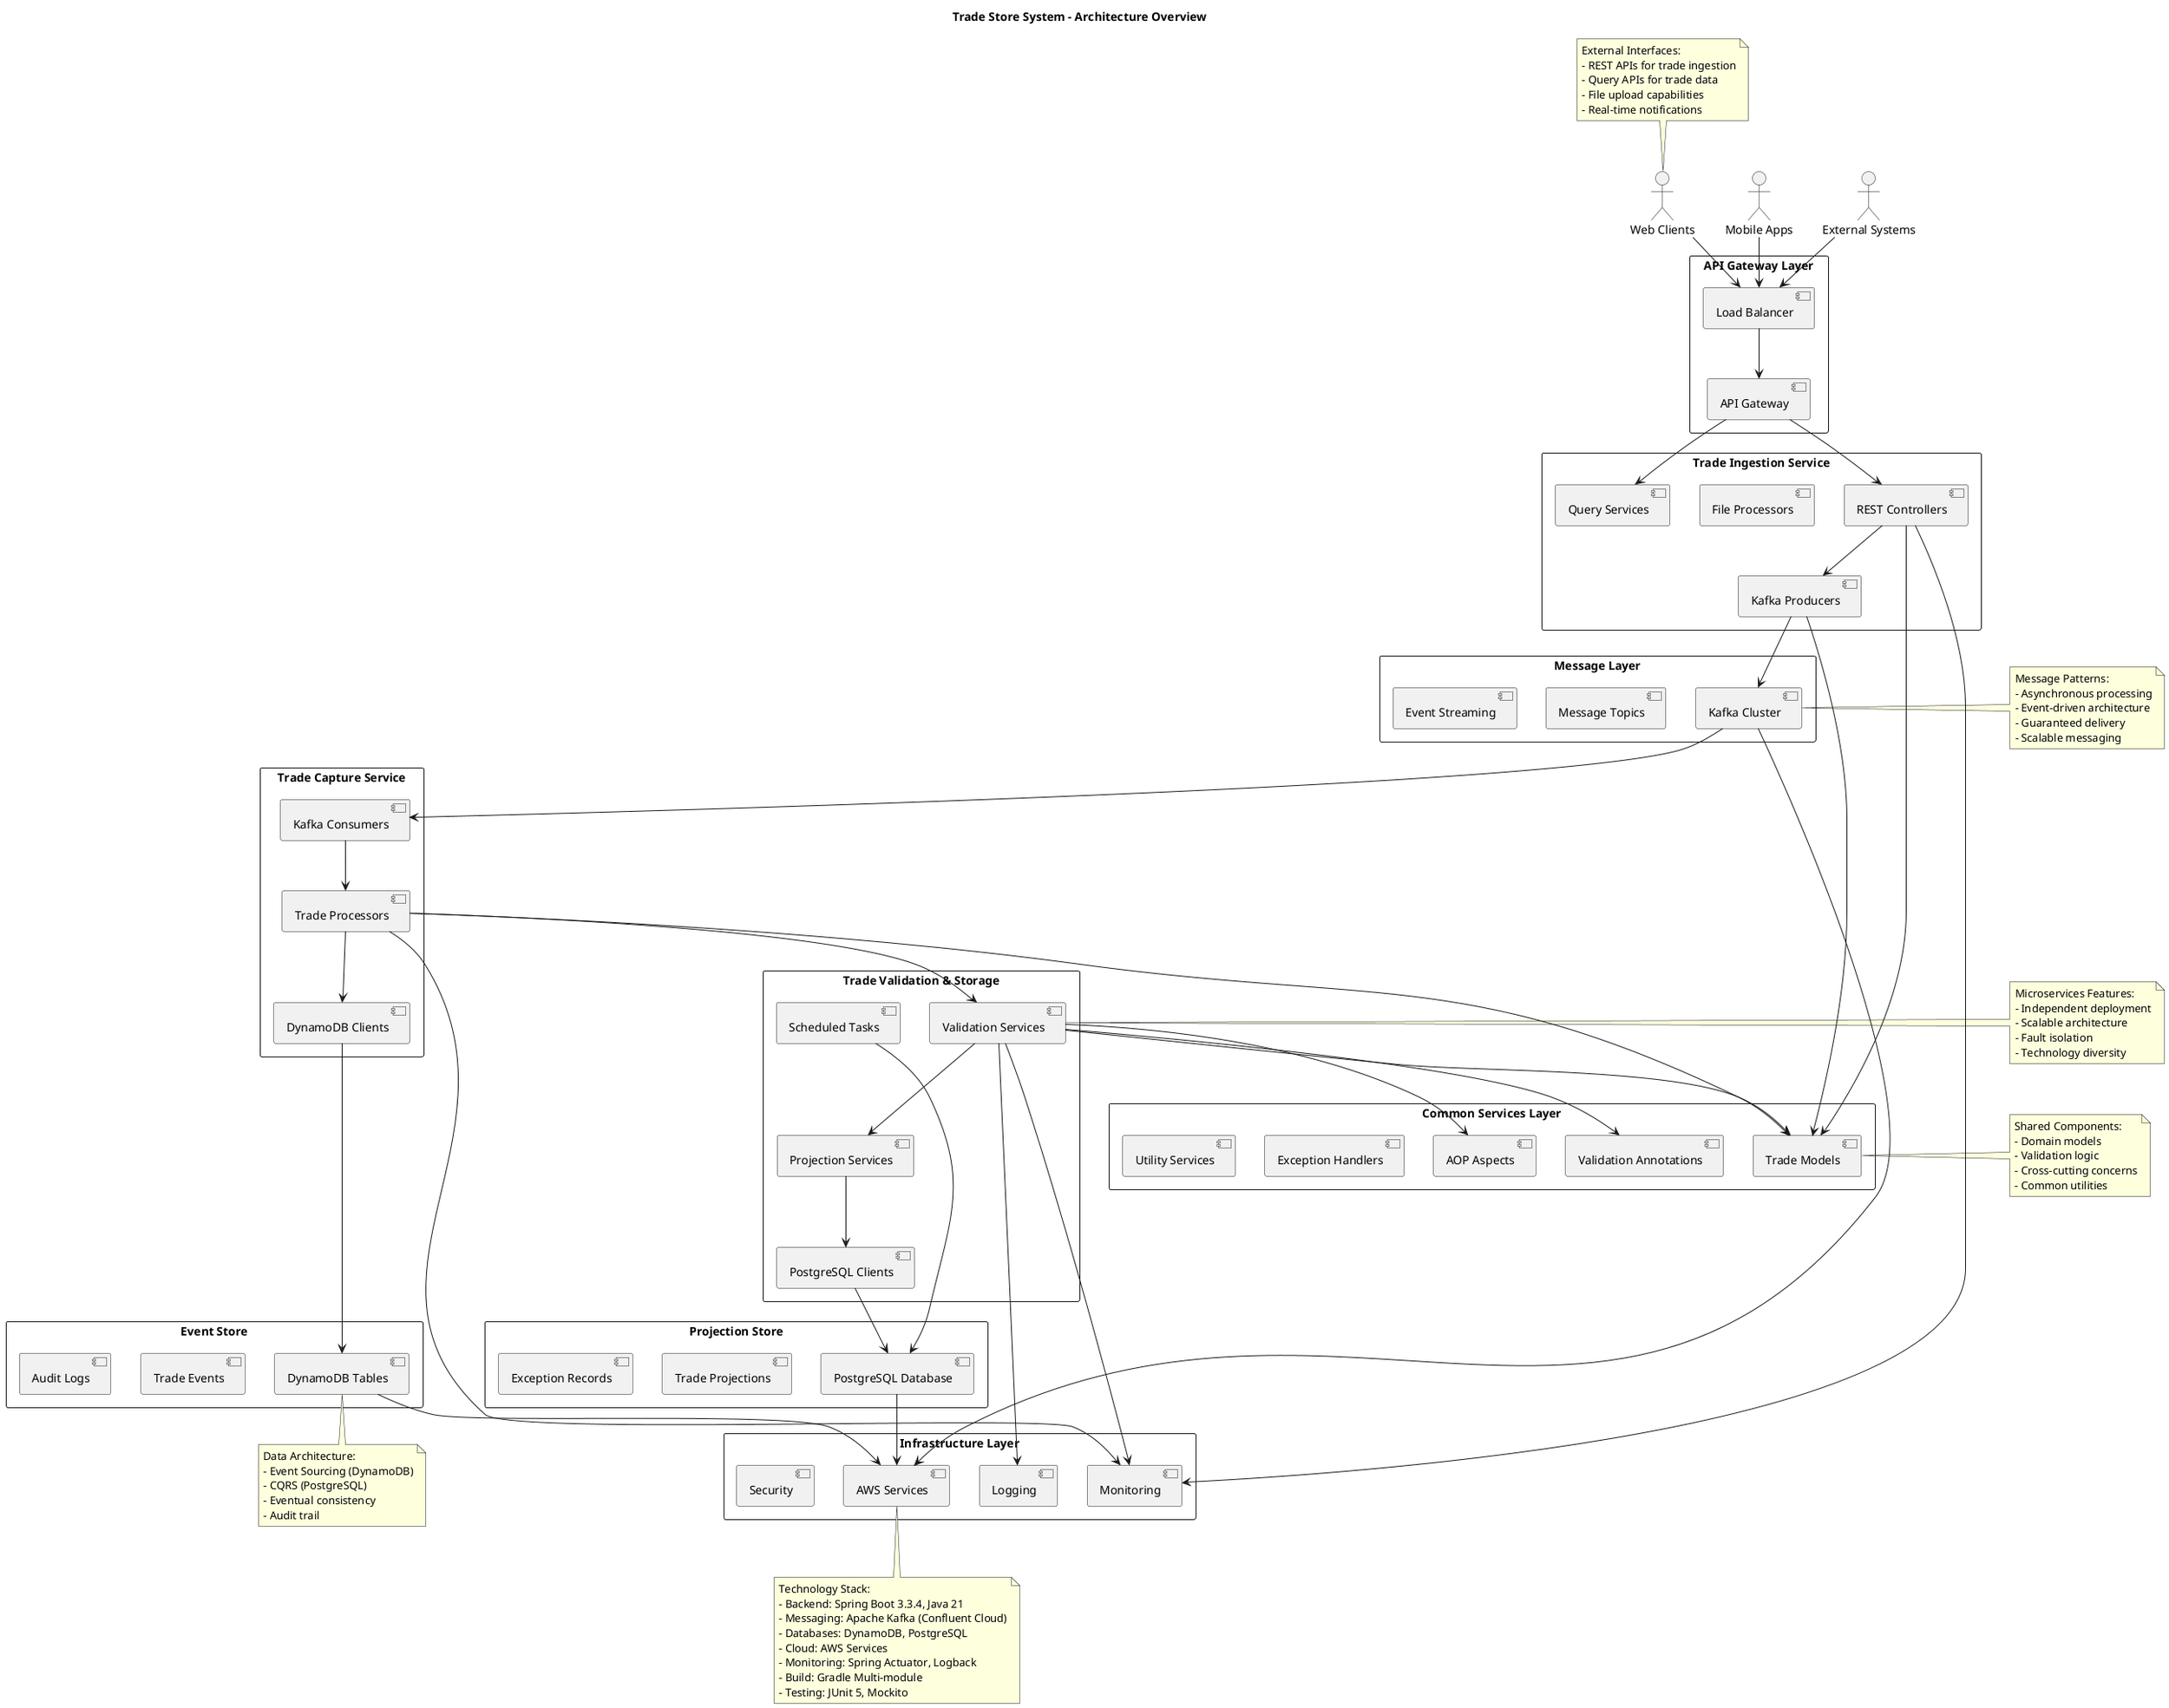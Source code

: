 @startuml
title Trade Store System - Architecture Overview

actor "Web Clients" as WC
actor "Mobile Apps" as MA
actor "External Systems" as ES

rectangle "API Gateway Layer" {
    component "Load Balancer" as LB
    component "API Gateway" as AG
}

rectangle "Trade Ingestion Service" {
    component "REST Controllers" as RC
    component "Kafka Producers" as KP
    component "File Processors" as FP
    component "Query Services" as QS
}

rectangle "Trade Capture Service" {
    component "Kafka Consumers" as KC
    component "DynamoDB Clients" as DC
    component "Trade Processors" as TP
}

rectangle "Trade Validation & Storage" {
    component "Validation Services" as VS
    component "Projection Services" as PS
    component "Scheduled Tasks" as ST
    component "PostgreSQL Clients" as PC
}

rectangle "Common Services Layer" {
    component "Trade Models" as TM
    component "Validation Annotations" as VA
    component "AOP Aspects" as AA
    component "Exception Handlers" as EH
    component "Utility Services" as US
}

rectangle "Message Layer" {
    component "Kafka Cluster" as KCL
    component "Message Topics" as MT
    component "Event Streaming" as ES2
}

rectangle "Event Store" {
    component "DynamoDB Tables" as DT
    component "Trade Events" as TE
    component "Audit Logs" as AL
}

rectangle "Projection Store" {
    component "PostgreSQL Database" as PD
    component "Trade Projections" as TP2
    component "Exception Records" as ER
}

rectangle "Infrastructure Layer" {
    component "AWS Services" as AWS
    component "Monitoring" as MON
    component "Logging" as LOG
    component "Security" as SEC
}

' Connections
WC --> LB
MA --> LB
ES --> LB

LB --> AG
AG --> RC
AG --> QS

RC --> KP
KP --> KCL
KCL --> KC
KC --> TP
TP --> DC
TP --> VS
VS --> PS
PS --> PC

RC --> TM
KP --> TM
TP --> TM
VS --> TM
VS --> VA
VS --> AA

DC --> DT
PC --> PD
ST --> PD

DT --> AWS
PD --> AWS
KCL --> AWS

RC --> MON
TP --> MON
VS --> MON
VS --> LOG

note top of WC
External Interfaces:
- REST APIs for trade ingestion
- Query APIs for trade data
- File upload capabilities
- Real-time notifications
end note

note right of VS
Microservices Features:
- Independent deployment
- Scalable architecture
- Fault isolation
- Technology diversity
end note

note right of TM
Shared Components:
- Domain models
- Validation logic
- Cross-cutting concerns
- Common utilities
end note

note bottom of DT
Data Architecture:
- Event Sourcing (DynamoDB)
- CQRS (PostgreSQL)
- Eventual consistency
- Audit trail
end note

note left of KCL
Message Patterns:
- Asynchronous processing
- Event-driven architecture
- Guaranteed delivery
- Scalable messaging
end note

note bottom of AWS
Technology Stack:
- Backend: Spring Boot 3.3.4, Java 21
- Messaging: Apache Kafka (Confluent Cloud)
- Databases: DynamoDB, PostgreSQL
- Cloud: AWS Services
- Monitoring: Spring Actuator, Logback
- Build: Gradle Multi-module
- Testing: JUnit 5, Mockito
end note

@enduml